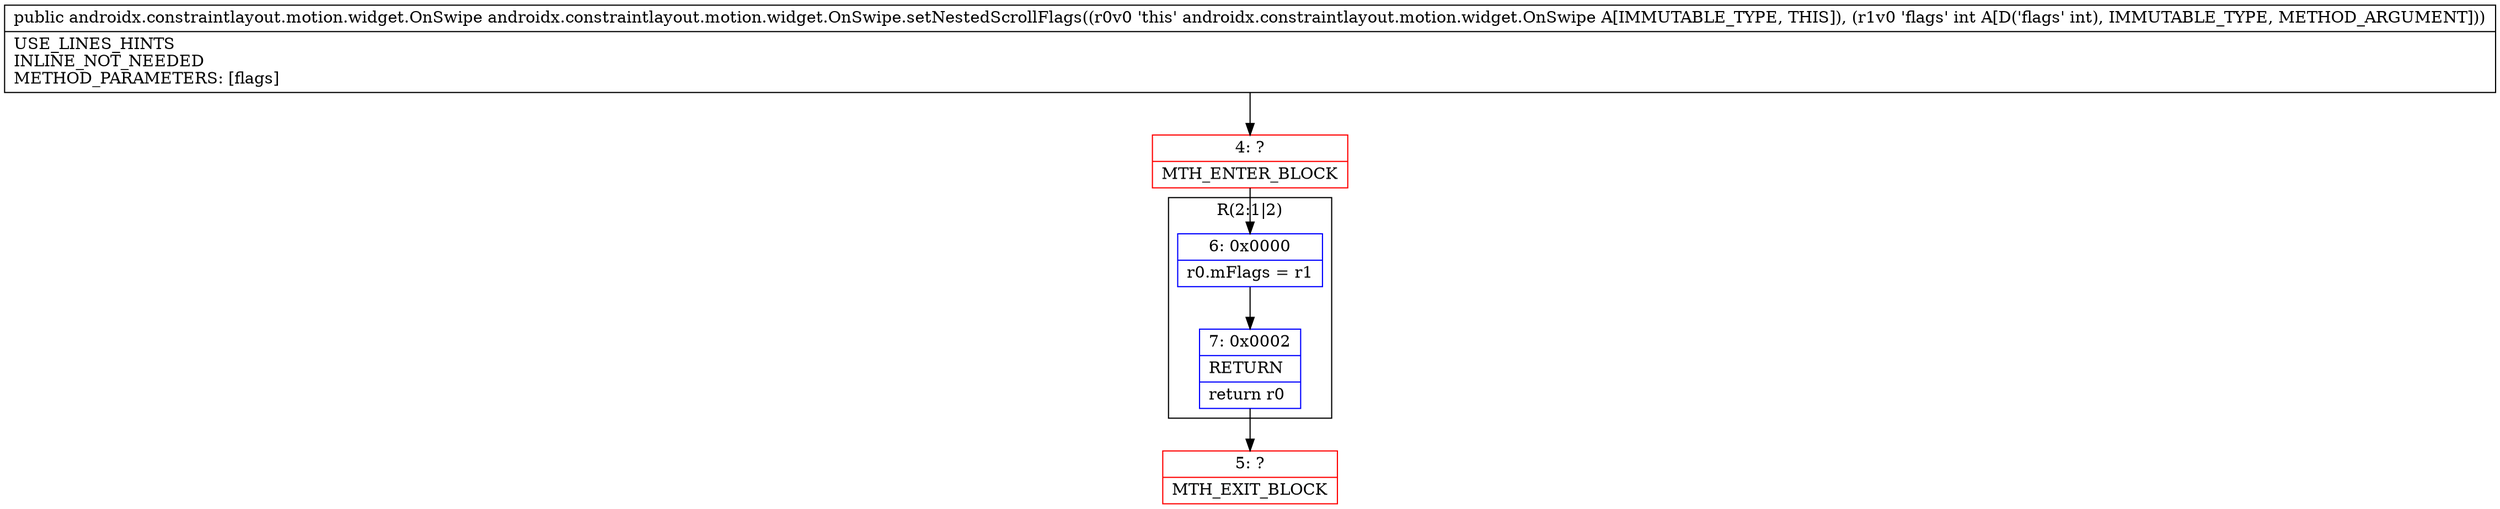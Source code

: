 digraph "CFG forandroidx.constraintlayout.motion.widget.OnSwipe.setNestedScrollFlags(I)Landroidx\/constraintlayout\/motion\/widget\/OnSwipe;" {
subgraph cluster_Region_1770440260 {
label = "R(2:1|2)";
node [shape=record,color=blue];
Node_6 [shape=record,label="{6\:\ 0x0000|r0.mFlags = r1\l}"];
Node_7 [shape=record,label="{7\:\ 0x0002|RETURN\l|return r0\l}"];
}
Node_4 [shape=record,color=red,label="{4\:\ ?|MTH_ENTER_BLOCK\l}"];
Node_5 [shape=record,color=red,label="{5\:\ ?|MTH_EXIT_BLOCK\l}"];
MethodNode[shape=record,label="{public androidx.constraintlayout.motion.widget.OnSwipe androidx.constraintlayout.motion.widget.OnSwipe.setNestedScrollFlags((r0v0 'this' androidx.constraintlayout.motion.widget.OnSwipe A[IMMUTABLE_TYPE, THIS]), (r1v0 'flags' int A[D('flags' int), IMMUTABLE_TYPE, METHOD_ARGUMENT]))  | USE_LINES_HINTS\lINLINE_NOT_NEEDED\lMETHOD_PARAMETERS: [flags]\l}"];
MethodNode -> Node_4;Node_6 -> Node_7;
Node_7 -> Node_5;
Node_4 -> Node_6;
}

